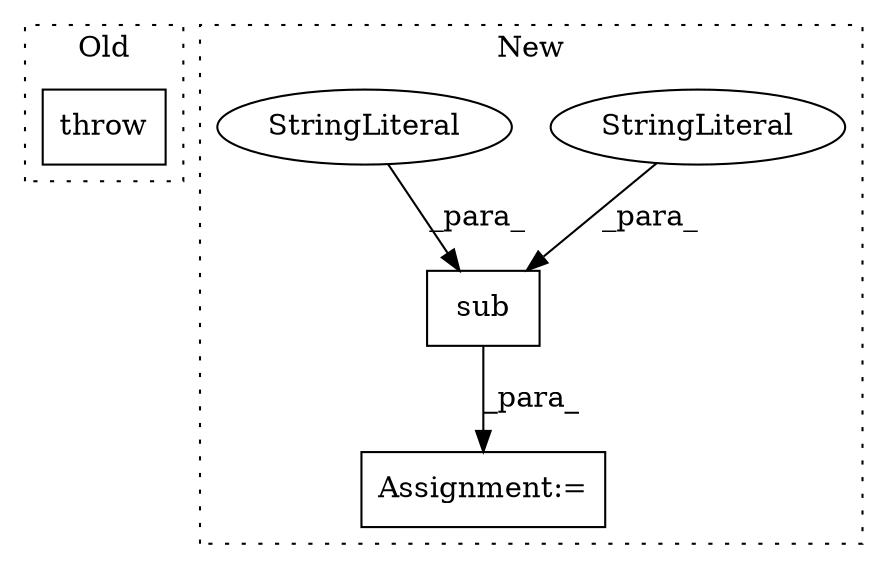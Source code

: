 digraph G {
subgraph cluster0 {
1 [label="throw" a="53" s="10154" l="6" shape="box"];
label = "Old";
style="dotted";
}
subgraph cluster1 {
2 [label="sub" a="32" s="10047,10084" l="4,1" shape="box"];
3 [label="StringLiteral" a="45" s="10051" l="9" shape="ellipse"];
4 [label="StringLiteral" a="45" s="10061" l="9" shape="ellipse"];
5 [label="Assignment:=" a="7" s="10203" l="1" shape="box"];
label = "New";
style="dotted";
}
2 -> 5 [label="_para_"];
3 -> 2 [label="_para_"];
4 -> 2 [label="_para_"];
}